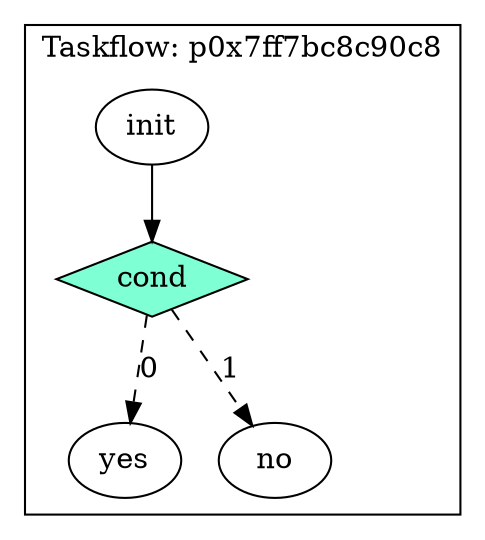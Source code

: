 digraph Taskflow {
subgraph cluster_p0x7ff7bc8c9128 {
label="Taskflow: p0x7ff7bc8c90c8";
p0x7f8f120659e0[label="init" ];
p0x7f8f120659e0 -> p0x7f8f12065e20;
p0x7f8f12065e20[label="cond" shape=diamond color=black fillcolor=aquamarine style=filled];
p0x7f8f12065e20 -> p0x7f8f12065d10 [style=dashed label="0"];
p0x7f8f12065e20 -> p0x7f8f12065c00 [style=dashed label="1"];
p0x7f8f12065d10[label="yes" ];
p0x7f8f12065c00[label="no" ];
}
}
